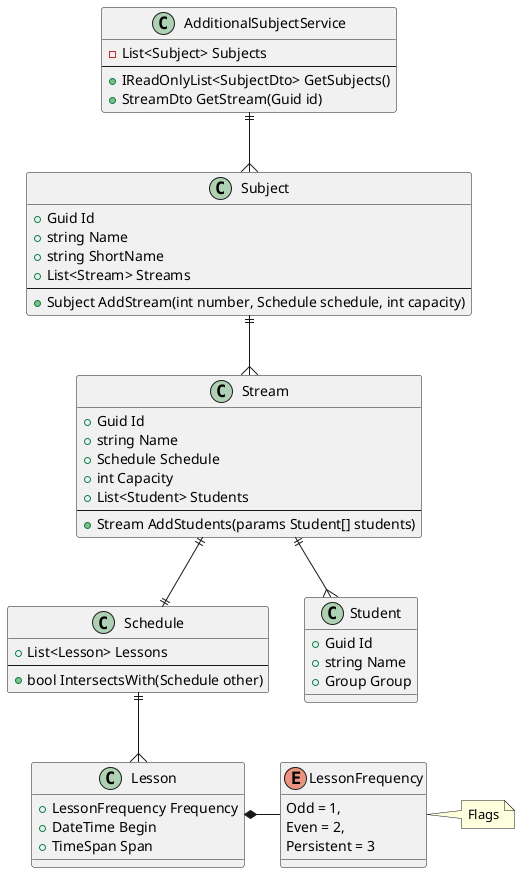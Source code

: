 @startuml
'https://plantuml.com/class-diagram

note "Flags" as Fl
LessonFrequency . Fl

enum LessonFrequency
{
    Odd = 1, 
    Even = 2, 
    Persistent = 3
}

class Lesson 
{
    + LessonFrequency Frequency
    + DateTime Begin
    + TimeSpan Span
}

class Schedule
{
    + List<Lesson> Lessons
    --
    + bool IntersectsWith(Schedule other)
}

class Student
{
    + Guid Id
    + string Name
    + Group Group
}

class Stream 
{
    + Guid Id
    + string Name
    + Schedule Schedule
    + int Capacity
    + List<Student> Students
    --
    + Stream AddStudents(params Student[] students)
}

class Subject 
{
    + Guid Id
    + string Name
    + string ShortName
    + List<Stream> Streams
    --
    + Subject AddStream(int number, Schedule schedule, int capacity)
}

class AdditionalSubjectService
{
    - List<Subject> Subjects
    --
    + IReadOnlyList<SubjectDto> GetSubjects()
    + StreamDto GetStream(Guid id)
}

'
'
'


Lesson *- LessonFrequency

Schedule ||--{ Lesson

Stream ||--{ Student
Stream ||--|| Schedule

Subject ||--{ Stream

AdditionalSubjectService ||--{ Subject

@enduml